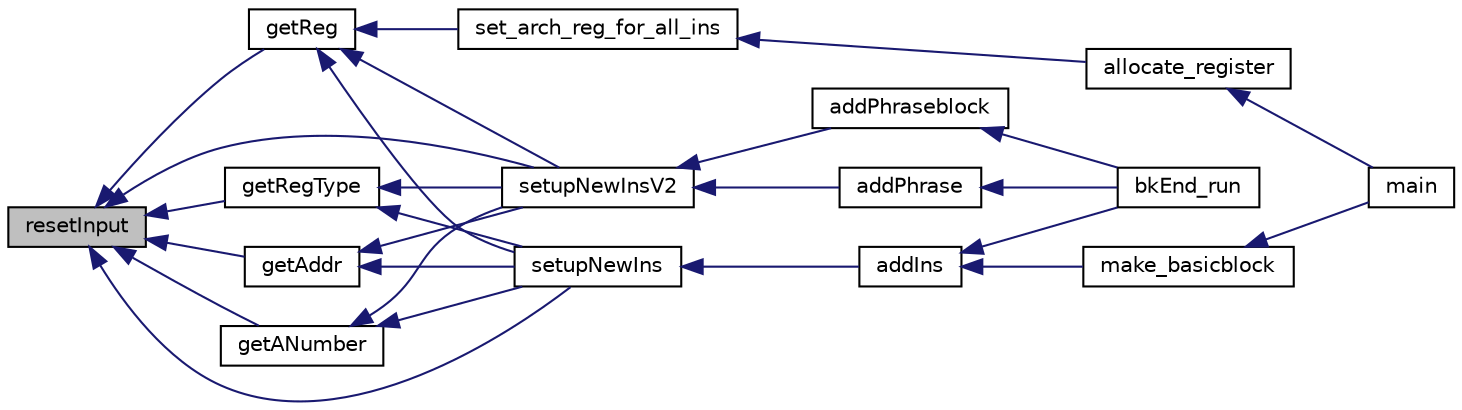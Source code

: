 digraph G
{
  edge [fontname="Helvetica",fontsize="10",labelfontname="Helvetica",labelfontsize="10"];
  node [fontname="Helvetica",fontsize="10",shape=record];
  rankdir=LR;
  Node1 [label="resetInput",height=0.2,width=0.4,color="black", fillcolor="grey75", style="filled" fontcolor="black"];
  Node1 -> Node2 [dir=back,color="midnightblue",fontsize="10",style="solid"];
  Node2 [label="getAddr",height=0.2,width=0.4,color="black", fillcolor="white", style="filled",URL="$bkEnd_8cpp.html#a2fce9656bfaf3c3b7160cf9a396c7297"];
  Node2 -> Node3 [dir=back,color="midnightblue",fontsize="10",style="solid"];
  Node3 [label="setupNewIns",height=0.2,width=0.4,color="black", fillcolor="white", style="filled",URL="$bkEnd_8cpp.html#ae65f5a08a89109ce2afb34faaf30edac"];
  Node3 -> Node4 [dir=back,color="midnightblue",fontsize="10",style="solid"];
  Node4 [label="addIns",height=0.2,width=0.4,color="black", fillcolor="white", style="filled",URL="$bkEnd_8cpp.html#a699e911f02cc068558e37f3496d086ce"];
  Node4 -> Node5 [dir=back,color="midnightblue",fontsize="10",style="solid"];
  Node5 [label="bkEnd_run",height=0.2,width=0.4,color="black", fillcolor="white", style="filled",URL="$bkEnd_8h.html#a0de885ce07273f37e162ecb0e63ec95d"];
  Node4 -> Node6 [dir=back,color="midnightblue",fontsize="10",style="solid"];
  Node6 [label="make_basicblock",height=0.2,width=0.4,color="black", fillcolor="white", style="filled",URL="$make__basicblock_8cpp.html#a765669fc41b8885a39c1ec0df0df96ca"];
  Node6 -> Node7 [dir=back,color="midnightblue",fontsize="10",style="solid"];
  Node7 [label="main",height=0.2,width=0.4,color="black", fillcolor="white", style="filled",URL="$main_8cpp.html#a0ddf1224851353fc92bfbff6f499fa97"];
  Node2 -> Node8 [dir=back,color="midnightblue",fontsize="10",style="solid"];
  Node8 [label="setupNewInsV2",height=0.2,width=0.4,color="black", fillcolor="white", style="filled",URL="$bkEnd_8cpp.html#ab5a65ee867edd1ec1db1265dd7ca57d2"];
  Node8 -> Node9 [dir=back,color="midnightblue",fontsize="10",style="solid"];
  Node9 [label="addPhrase",height=0.2,width=0.4,color="black", fillcolor="white", style="filled",URL="$bkEnd_8cpp.html#a73b0a124e04ab7ad583a8ad063d501c5"];
  Node9 -> Node5 [dir=back,color="midnightblue",fontsize="10",style="solid"];
  Node8 -> Node10 [dir=back,color="midnightblue",fontsize="10",style="solid"];
  Node10 [label="addPhraseblock",height=0.2,width=0.4,color="black", fillcolor="white", style="filled",URL="$bkEnd_8cpp.html#ae7c9964c26331fddb647175a6d70a00a"];
  Node10 -> Node5 [dir=back,color="midnightblue",fontsize="10",style="solid"];
  Node1 -> Node11 [dir=back,color="midnightblue",fontsize="10",style="solid"];
  Node11 [label="getANumber",height=0.2,width=0.4,color="black", fillcolor="white", style="filled",URL="$bkEnd_8cpp.html#a9589f904c9dbc95069671b28d883a4f7"];
  Node11 -> Node3 [dir=back,color="midnightblue",fontsize="10",style="solid"];
  Node11 -> Node8 [dir=back,color="midnightblue",fontsize="10",style="solid"];
  Node1 -> Node12 [dir=back,color="midnightblue",fontsize="10",style="solid"];
  Node12 [label="getReg",height=0.2,width=0.4,color="black", fillcolor="white", style="filled",URL="$bkEnd_8cpp.html#a50572d24f56e517753d0b24cc3f560c5"];
  Node12 -> Node13 [dir=back,color="midnightblue",fontsize="10",style="solid"];
  Node13 [label="set_arch_reg_for_all_ins",height=0.2,width=0.4,color="black", fillcolor="white", style="filled",URL="$registerAllocate_8cpp.html#aaf92c40633364d00817ec3f029a77f3c"];
  Node13 -> Node14 [dir=back,color="midnightblue",fontsize="10",style="solid"];
  Node14 [label="allocate_register",height=0.2,width=0.4,color="black", fillcolor="white", style="filled",URL="$registerAllocate_8h.html#adaeef7e1cff31b45dd8d7d8adbcd1662"];
  Node14 -> Node7 [dir=back,color="midnightblue",fontsize="10",style="solid"];
  Node12 -> Node3 [dir=back,color="midnightblue",fontsize="10",style="solid"];
  Node12 -> Node8 [dir=back,color="midnightblue",fontsize="10",style="solid"];
  Node1 -> Node15 [dir=back,color="midnightblue",fontsize="10",style="solid"];
  Node15 [label="getRegType",height=0.2,width=0.4,color="black", fillcolor="white", style="filled",URL="$bkEnd_8cpp.html#a8894d121130f17e7b86a4808184d7686"];
  Node15 -> Node3 [dir=back,color="midnightblue",fontsize="10",style="solid"];
  Node15 -> Node8 [dir=back,color="midnightblue",fontsize="10",style="solid"];
  Node1 -> Node3 [dir=back,color="midnightblue",fontsize="10",style="solid"];
  Node1 -> Node8 [dir=back,color="midnightblue",fontsize="10",style="solid"];
}
